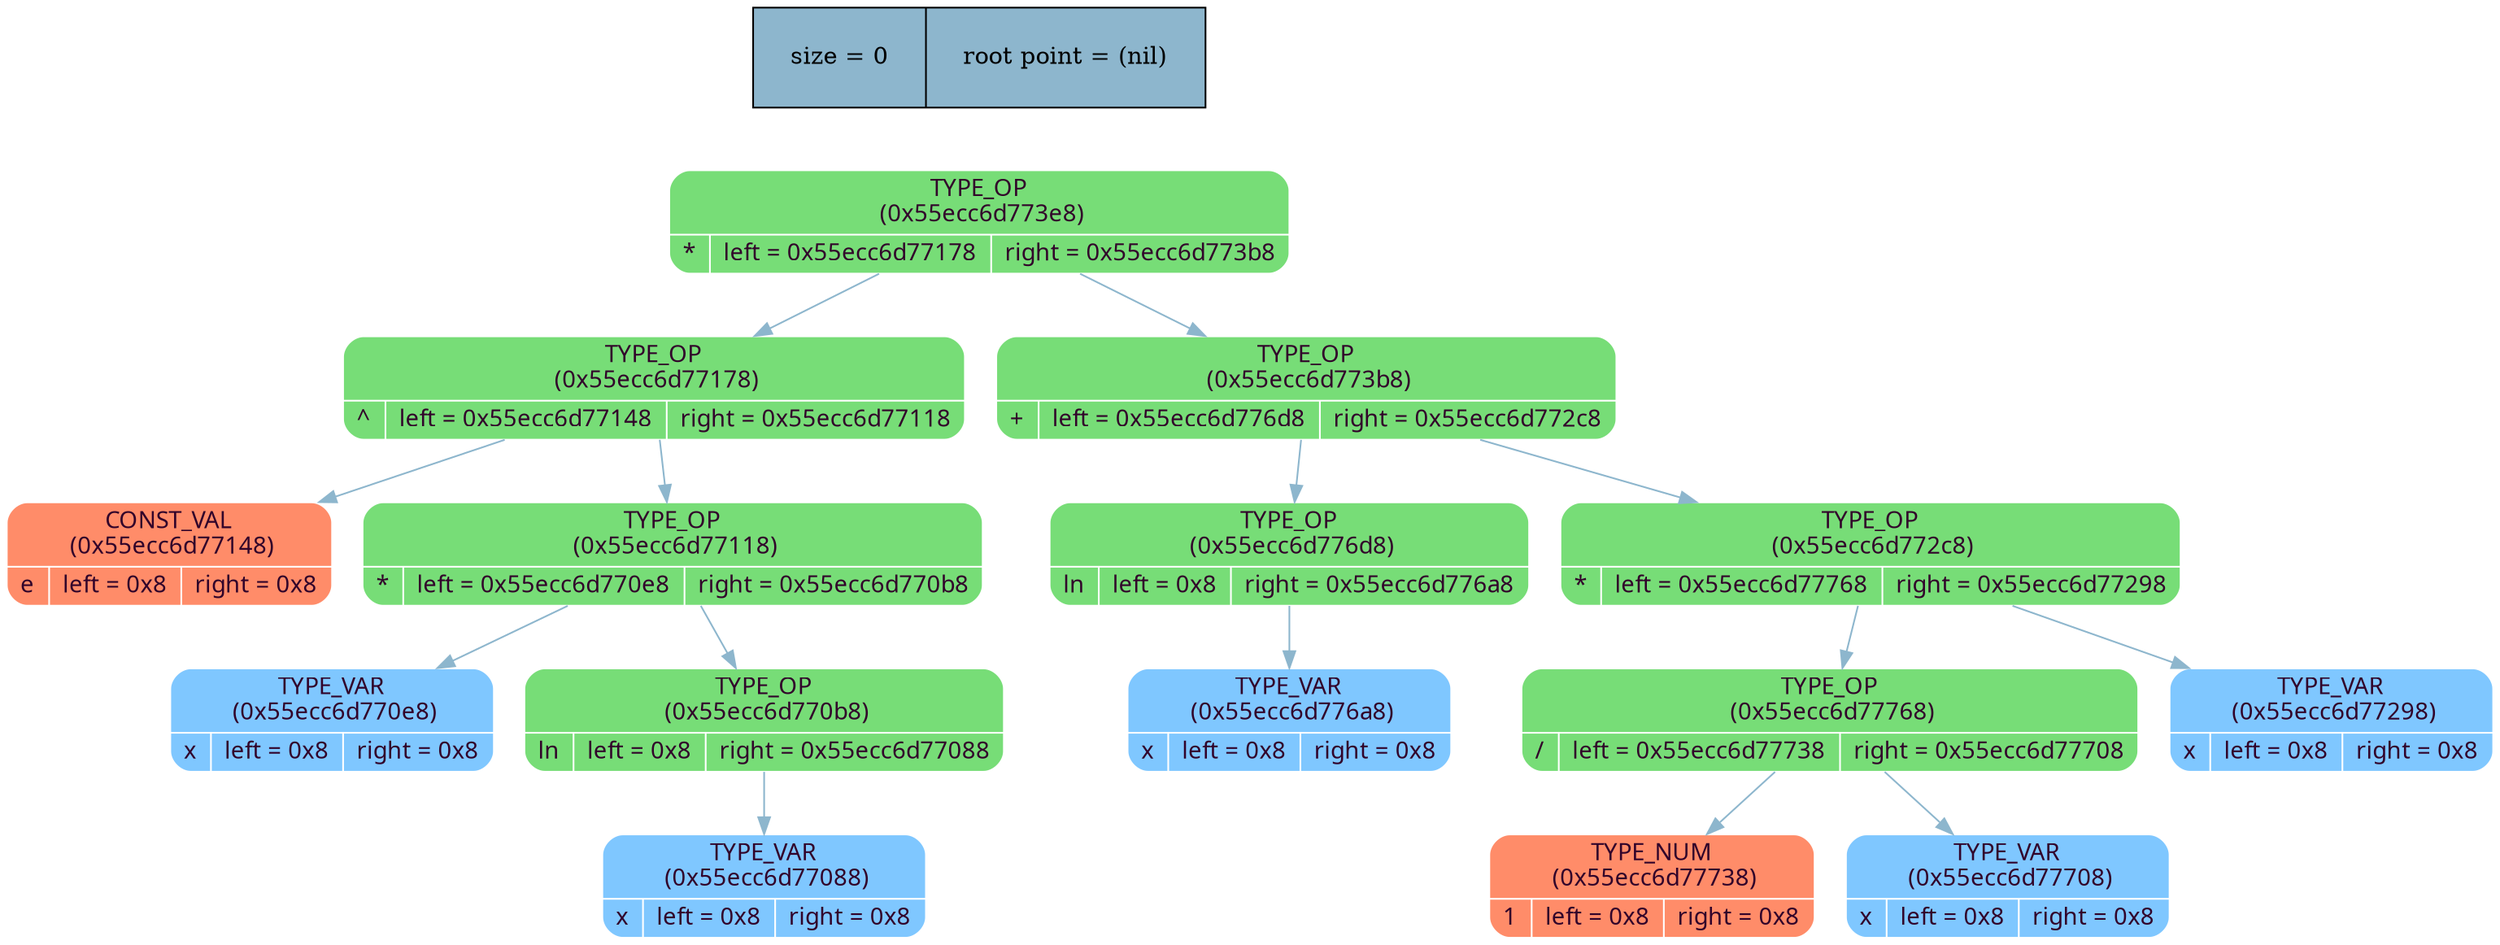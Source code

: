digraph   
{
rankdir = ""
splines = "true"

node_stat [margin = "0.3*0.3", style = "filled", shape = "record", fillcolor = "#8DB6CD" label = " size = 0 | root point = (nil)"]
{rank = source; node_stat}

node0x55ecc6d773e8 [shape = "Mrecord", fillcolor = "#77DD77", style = "filled", fontcolor = "#31032A", fontname = "Calibri", color = "white", label = "{TYPE_OP\n (0x55ecc6d773e8)| {* |left = 0x55ecc6d77178 |right = 0x55ecc6d773b8}}"]
node0x55ecc6d773e8 -> node0x55ecc6d77178 [color = "#8DB6CD", style = "", constraint = true, fillcolor = "#8DB6CD",   fontcolor = "", fontname = "Calibri", label = ""];
node0x55ecc6d77178 [shape = "Mrecord", fillcolor = "#77DD77", style = "filled", fontcolor = "#31032A", fontname = "Calibri", color = "white", label = "{TYPE_OP\n (0x55ecc6d77178)| {^ |left = 0x55ecc6d77148 |right = 0x55ecc6d77118}}"]
node0x55ecc6d77178 -> node0x55ecc6d77148 [color = "#8DB6CD", style = "", constraint = true, fillcolor = "#8DB6CD",   fontcolor = "", fontname = "Calibri", label = ""];
node0x55ecc6d77148 [shape = "Mrecord", fillcolor = "#FF8C69", style = "filled", fontcolor = "#31032A", fontname = "Calibri", color = "white", label = "{CONST_VAL\n (0x55ecc6d77148)| {e |left = 0x8 |right = 0x8}}"]
node0x55ecc6d77178 -> node0x55ecc6d77118 [color = "#8DB6CD", style = "", constraint = true, fillcolor = "#8DB6CD",   fontcolor = "", fontname = "Calibri", label = ""];
node0x55ecc6d77118 [shape = "Mrecord", fillcolor = "#77DD77", style = "filled", fontcolor = "#31032A", fontname = "Calibri", color = "white", label = "{TYPE_OP\n (0x55ecc6d77118)| {* |left = 0x55ecc6d770e8 |right = 0x55ecc6d770b8}}"]
node0x55ecc6d77118 -> node0x55ecc6d770e8 [color = "#8DB6CD", style = "", constraint = true, fillcolor = "#8DB6CD",   fontcolor = "", fontname = "Calibri", label = ""];
node0x55ecc6d770e8 [shape = "Mrecord", fillcolor = "#7FC7FF", style = "filled", fontcolor = "#31032A", fontname = "Calibri", color = "white", label = "{TYPE_VAR\n (0x55ecc6d770e8)| {x |left = 0x8 |right = 0x8}}"]
node0x55ecc6d77118 -> node0x55ecc6d770b8 [color = "#8DB6CD", style = "", constraint = true, fillcolor = "#8DB6CD",   fontcolor = "", fontname = "Calibri", label = ""];
node0x55ecc6d770b8 [shape = "Mrecord", fillcolor = "#77DD77", style = "filled", fontcolor = "#31032A", fontname = "Calibri", color = "white", label = "{TYPE_OP\n (0x55ecc6d770b8)| {ln |left = 0x8 |right = 0x55ecc6d77088}}"]
node0x55ecc6d770b8 -> node0x55ecc6d77088 [color = "#8DB6CD", style = "", constraint = true, fillcolor = "#8DB6CD",   fontcolor = "", fontname = "Calibri", label = ""];
node0x55ecc6d77088 [shape = "Mrecord", fillcolor = "#7FC7FF", style = "filled", fontcolor = "#31032A", fontname = "Calibri", color = "white", label = "{TYPE_VAR\n (0x55ecc6d77088)| {x |left = 0x8 |right = 0x8}}"]
node0x55ecc6d773e8 -> node0x55ecc6d773b8 [color = "#8DB6CD", style = "", constraint = true, fillcolor = "#8DB6CD",   fontcolor = "", fontname = "Calibri", label = ""];
node0x55ecc6d773b8 [shape = "Mrecord", fillcolor = "#77DD77", style = "filled", fontcolor = "#31032A", fontname = "Calibri", color = "white", label = "{TYPE_OP\n (0x55ecc6d773b8)| {+ |left = 0x55ecc6d776d8 |right = 0x55ecc6d772c8}}"]
node0x55ecc6d773b8 -> node0x55ecc6d776d8 [color = "#8DB6CD", style = "", constraint = true, fillcolor = "#8DB6CD",   fontcolor = "", fontname = "Calibri", label = ""];
node0x55ecc6d776d8 [shape = "Mrecord", fillcolor = "#77DD77", style = "filled", fontcolor = "#31032A", fontname = "Calibri", color = "white", label = "{TYPE_OP\n (0x55ecc6d776d8)| {ln |left = 0x8 |right = 0x55ecc6d776a8}}"]
node0x55ecc6d776d8 -> node0x55ecc6d776a8 [color = "#8DB6CD", style = "", constraint = true, fillcolor = "#8DB6CD",   fontcolor = "", fontname = "Calibri", label = ""];
node0x55ecc6d776a8 [shape = "Mrecord", fillcolor = "#7FC7FF", style = "filled", fontcolor = "#31032A", fontname = "Calibri", color = "white", label = "{TYPE_VAR\n (0x55ecc6d776a8)| {x |left = 0x8 |right = 0x8}}"]
node0x55ecc6d773b8 -> node0x55ecc6d772c8 [color = "#8DB6CD", style = "", constraint = true, fillcolor = "#8DB6CD",   fontcolor = "", fontname = "Calibri", label = ""];
node0x55ecc6d772c8 [shape = "Mrecord", fillcolor = "#77DD77", style = "filled", fontcolor = "#31032A", fontname = "Calibri", color = "white", label = "{TYPE_OP\n (0x55ecc6d772c8)| {* |left = 0x55ecc6d77768 |right = 0x55ecc6d77298}}"]
node0x55ecc6d772c8 -> node0x55ecc6d77768 [color = "#8DB6CD", style = "", constraint = true, fillcolor = "#8DB6CD",   fontcolor = "", fontname = "Calibri", label = ""];
node0x55ecc6d77768 [shape = "Mrecord", fillcolor = "#77DD77", style = "filled", fontcolor = "#31032A", fontname = "Calibri", color = "white", label = "{TYPE_OP\n (0x55ecc6d77768)| {/ |left = 0x55ecc6d77738 |right = 0x55ecc6d77708}}"]
node0x55ecc6d77768 -> node0x55ecc6d77738 [color = "#8DB6CD", style = "", constraint = true, fillcolor = "#8DB6CD",   fontcolor = "", fontname = "Calibri", label = ""];
node0x55ecc6d77738 [shape = "Mrecord", fillcolor = "#FF8C69", style = "filled", fontcolor = "#31032A", fontname = "Calibri", color = "white", label = "{TYPE_NUM\n (0x55ecc6d77738)| {1 |left = 0x8 |right = 0x8}}"]
node0x55ecc6d77768 -> node0x55ecc6d77708 [color = "#8DB6CD", style = "", constraint = true, fillcolor = "#8DB6CD",   fontcolor = "", fontname = "Calibri", label = ""];
node0x55ecc6d77708 [shape = "Mrecord", fillcolor = "#7FC7FF", style = "filled", fontcolor = "#31032A", fontname = "Calibri", color = "white", label = "{TYPE_VAR\n (0x55ecc6d77708)| {x |left = 0x8 |right = 0x8}}"]
node0x55ecc6d772c8 -> node0x55ecc6d77298 [color = "#8DB6CD", style = "", constraint = true, fillcolor = "#8DB6CD",   fontcolor = "", fontname = "Calibri", label = ""];
node0x55ecc6d77298 [shape = "Mrecord", fillcolor = "#7FC7FF", style = "filled", fontcolor = "#31032A", fontname = "Calibri", color = "white", label = "{TYPE_VAR\n (0x55ecc6d77298)| {x |left = 0x8 |right = 0x8}}"]
}
